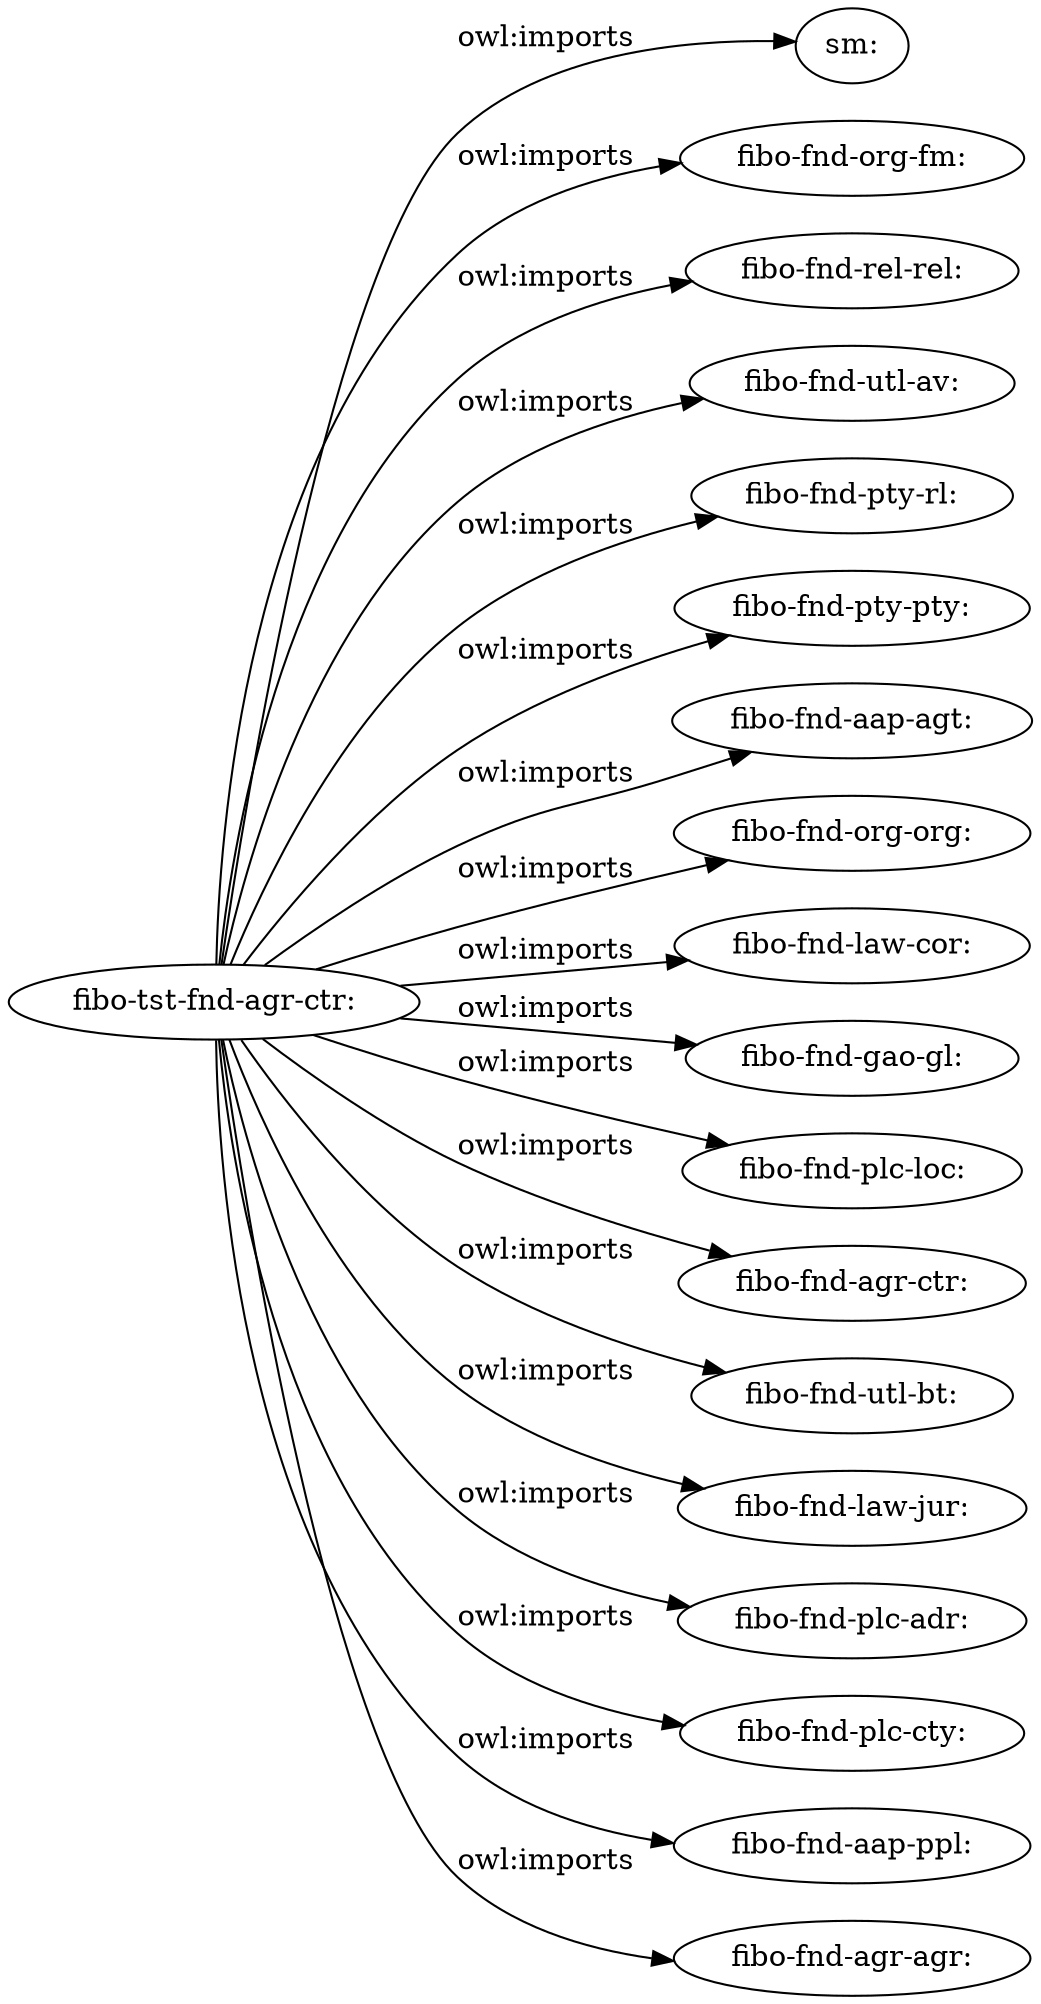 digraph ar2dtool_diagram { 
rankdir=LR;
size="1501"
	"fibo-tst-fnd-agr-ctr:" -> "sm:" [ label = "owl:imports" ];
	"fibo-tst-fnd-agr-ctr:" -> "fibo-fnd-org-fm:" [ label = "owl:imports" ];
	"fibo-tst-fnd-agr-ctr:" -> "fibo-fnd-rel-rel:" [ label = "owl:imports" ];
	"fibo-tst-fnd-agr-ctr:" -> "fibo-fnd-utl-av:" [ label = "owl:imports" ];
	"fibo-tst-fnd-agr-ctr:" -> "fibo-fnd-pty-rl:" [ label = "owl:imports" ];
	"fibo-tst-fnd-agr-ctr:" -> "fibo-fnd-pty-pty:" [ label = "owl:imports" ];
	"fibo-tst-fnd-agr-ctr:" -> "fibo-fnd-aap-agt:" [ label = "owl:imports" ];
	"fibo-tst-fnd-agr-ctr:" -> "fibo-fnd-org-org:" [ label = "owl:imports" ];
	"fibo-tst-fnd-agr-ctr:" -> "fibo-fnd-law-cor:" [ label = "owl:imports" ];
	"fibo-tst-fnd-agr-ctr:" -> "fibo-fnd-gao-gl:" [ label = "owl:imports" ];
	"fibo-tst-fnd-agr-ctr:" -> "fibo-fnd-plc-loc:" [ label = "owl:imports" ];
	"fibo-tst-fnd-agr-ctr:" -> "fibo-fnd-agr-ctr:" [ label = "owl:imports" ];
	"fibo-tst-fnd-agr-ctr:" -> "fibo-fnd-utl-bt:" [ label = "owl:imports" ];
	"fibo-tst-fnd-agr-ctr:" -> "fibo-fnd-law-jur:" [ label = "owl:imports" ];
	"fibo-tst-fnd-agr-ctr:" -> "fibo-fnd-plc-adr:" [ label = "owl:imports" ];
	"fibo-tst-fnd-agr-ctr:" -> "fibo-fnd-plc-cty:" [ label = "owl:imports" ];
	"fibo-tst-fnd-agr-ctr:" -> "fibo-fnd-aap-ppl:" [ label = "owl:imports" ];
	"fibo-tst-fnd-agr-ctr:" -> "fibo-fnd-agr-agr:" [ label = "owl:imports" ];

}

